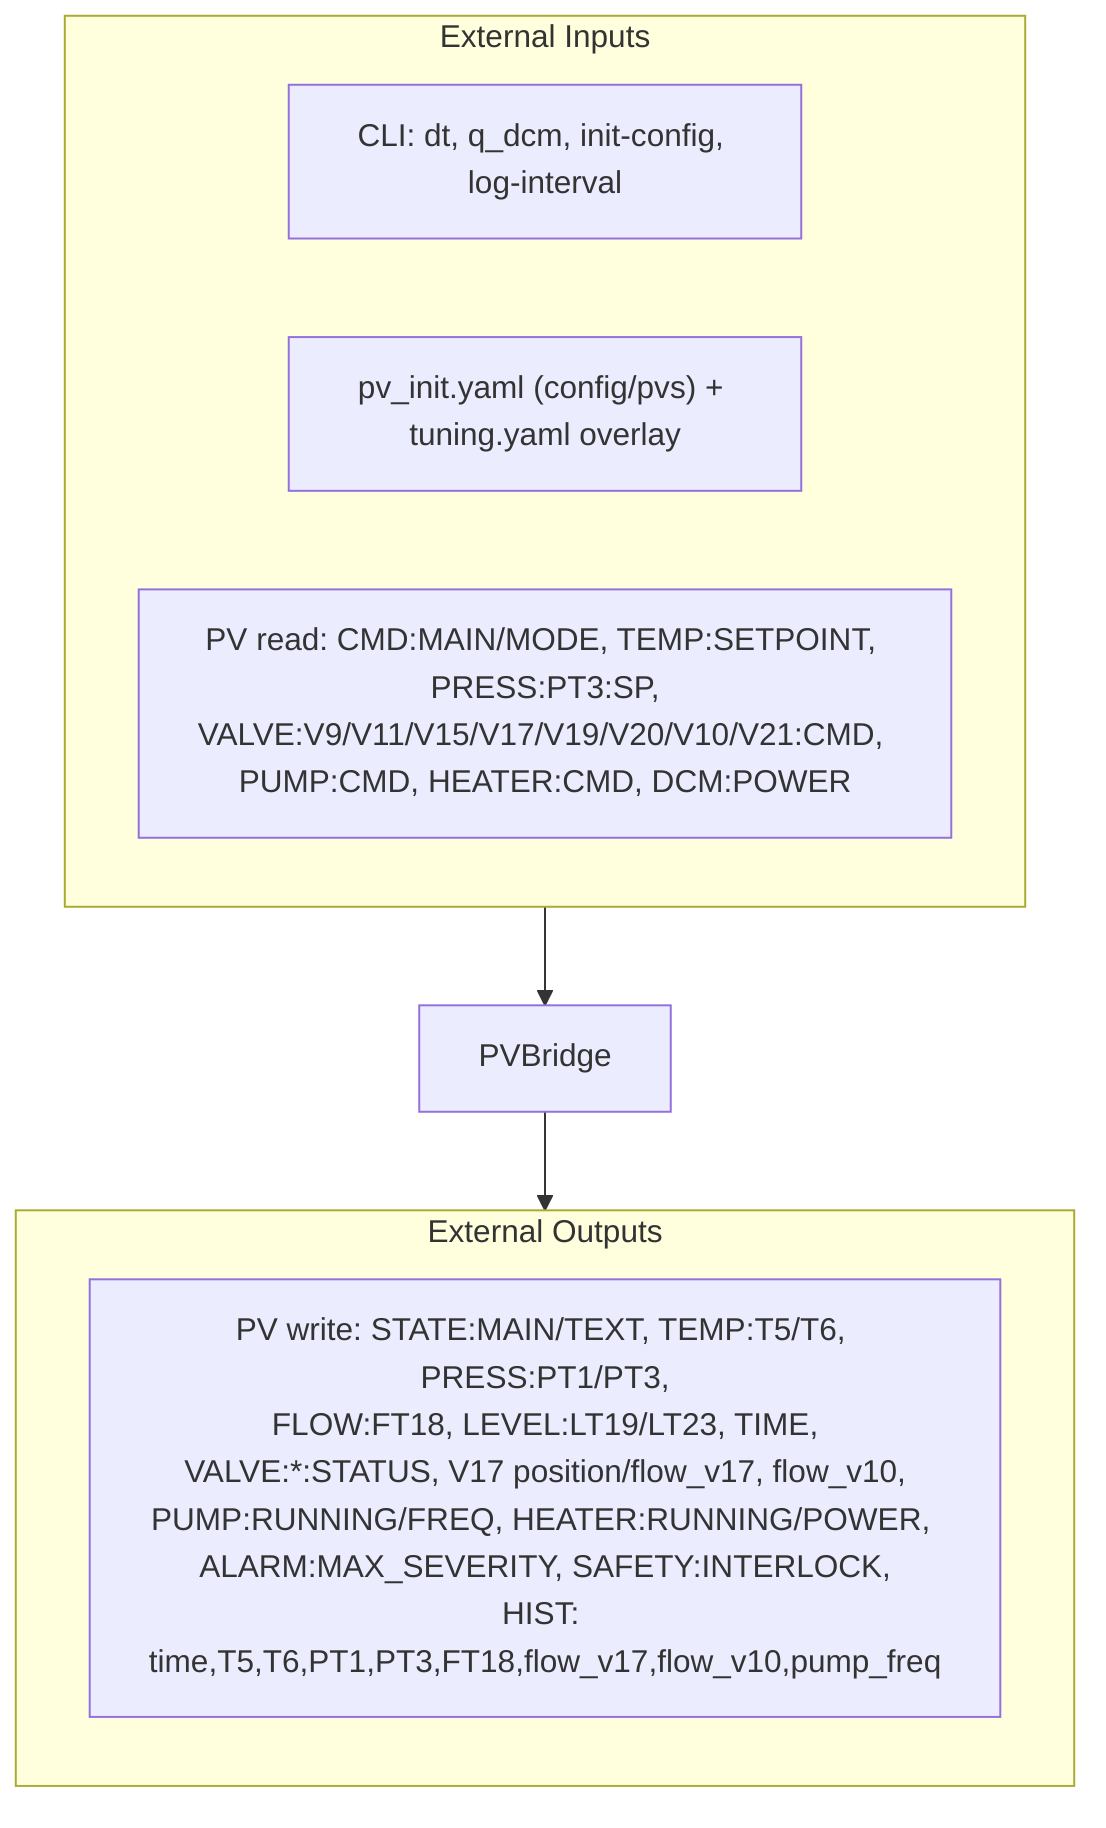 %% PV Bridge — External I/O (separate file)

flowchart TB
  subgraph Inputs[External Inputs]
    CLI["CLI: dt, q_dcm, init-config, log-interval"]
    YAML["pv_init.yaml (config/pvs) + tuning.yaml overlay"]
    PVIN["PV read: CMD:MAIN/MODE, TEMP:SETPOINT, PRESS:PT3:SP,<br/>VALVE:V9/V11/V15/V17/V19/V20/V10/V21:CMD, PUMP:CMD, HEATER:CMD, DCM:POWER"]
  end
  subgraph Outputs[External Outputs]
    PVOUT["PV write: STATE:MAIN/TEXT, TEMP:T5/T6, PRESS:PT1/PT3,<br/>FLOW:FT18, LEVEL:LT19/LT23, TIME,<br/>VALVE:*:STATUS, V17 position/flow_v17, flow_v10,<br/>PUMP:RUNNING/FREQ, HEATER:RUNNING/POWER, ALARM:MAX_SEVERITY, SAFETY:INTERLOCK,<br/>HIST: time,T5,T6,PT1,PT3,FT18,flow_v17,flow_v10,pump_freq"]
  end
  Inputs --> Bridge[PVBridge]
  Bridge --> Outputs

  %% Cross link back to overall data flow
  click Bridge "data_flow.mmd" "Open: Overall data flow"